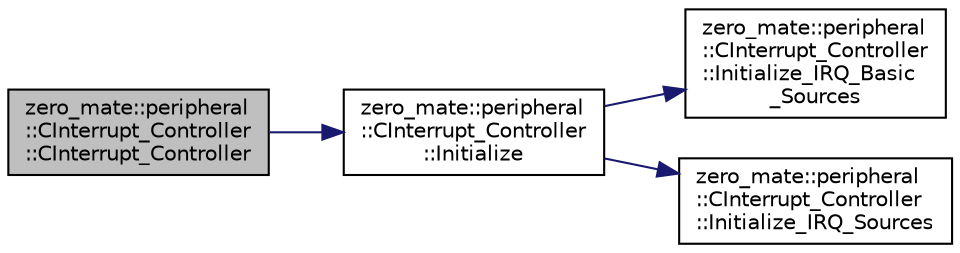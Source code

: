 digraph "zero_mate::peripheral::CInterrupt_Controller::CInterrupt_Controller"
{
 // LATEX_PDF_SIZE
  bgcolor="transparent";
  edge [fontname="Helvetica",fontsize="10",labelfontname="Helvetica",labelfontsize="10"];
  node [fontname="Helvetica",fontsize="10",shape=record];
  rankdir="LR";
  Node1 [label="zero_mate::peripheral\l::CInterrupt_Controller\l::CInterrupt_Controller",height=0.2,width=0.4,color="black", fillcolor="grey75", style="filled", fontcolor="black",tooltip=" "];
  Node1 -> Node2 [color="midnightblue",fontsize="10",style="solid",fontname="Helvetica"];
  Node2 [label="zero_mate::peripheral\l::CInterrupt_Controller\l::Initialize",height=0.2,width=0.4,color="black",URL="$classzero__mate_1_1peripheral_1_1CInterrupt__Controller.html#aa5a5645d4adb59932e0775fcf561f3fd",tooltip=" "];
  Node2 -> Node3 [color="midnightblue",fontsize="10",style="solid",fontname="Helvetica"];
  Node3 [label="zero_mate::peripheral\l::CInterrupt_Controller\l::Initialize_IRQ_Basic\l_Sources",height=0.2,width=0.4,color="black",URL="$classzero__mate_1_1peripheral_1_1CInterrupt__Controller.html#a567c6f40a47f528fa70e30fc1ecdf385",tooltip=" "];
  Node2 -> Node4 [color="midnightblue",fontsize="10",style="solid",fontname="Helvetica"];
  Node4 [label="zero_mate::peripheral\l::CInterrupt_Controller\l::Initialize_IRQ_Sources",height=0.2,width=0.4,color="black",URL="$classzero__mate_1_1peripheral_1_1CInterrupt__Controller.html#a888a57d7926bd4900a70fb25ef1e1a1c",tooltip=" "];
}
